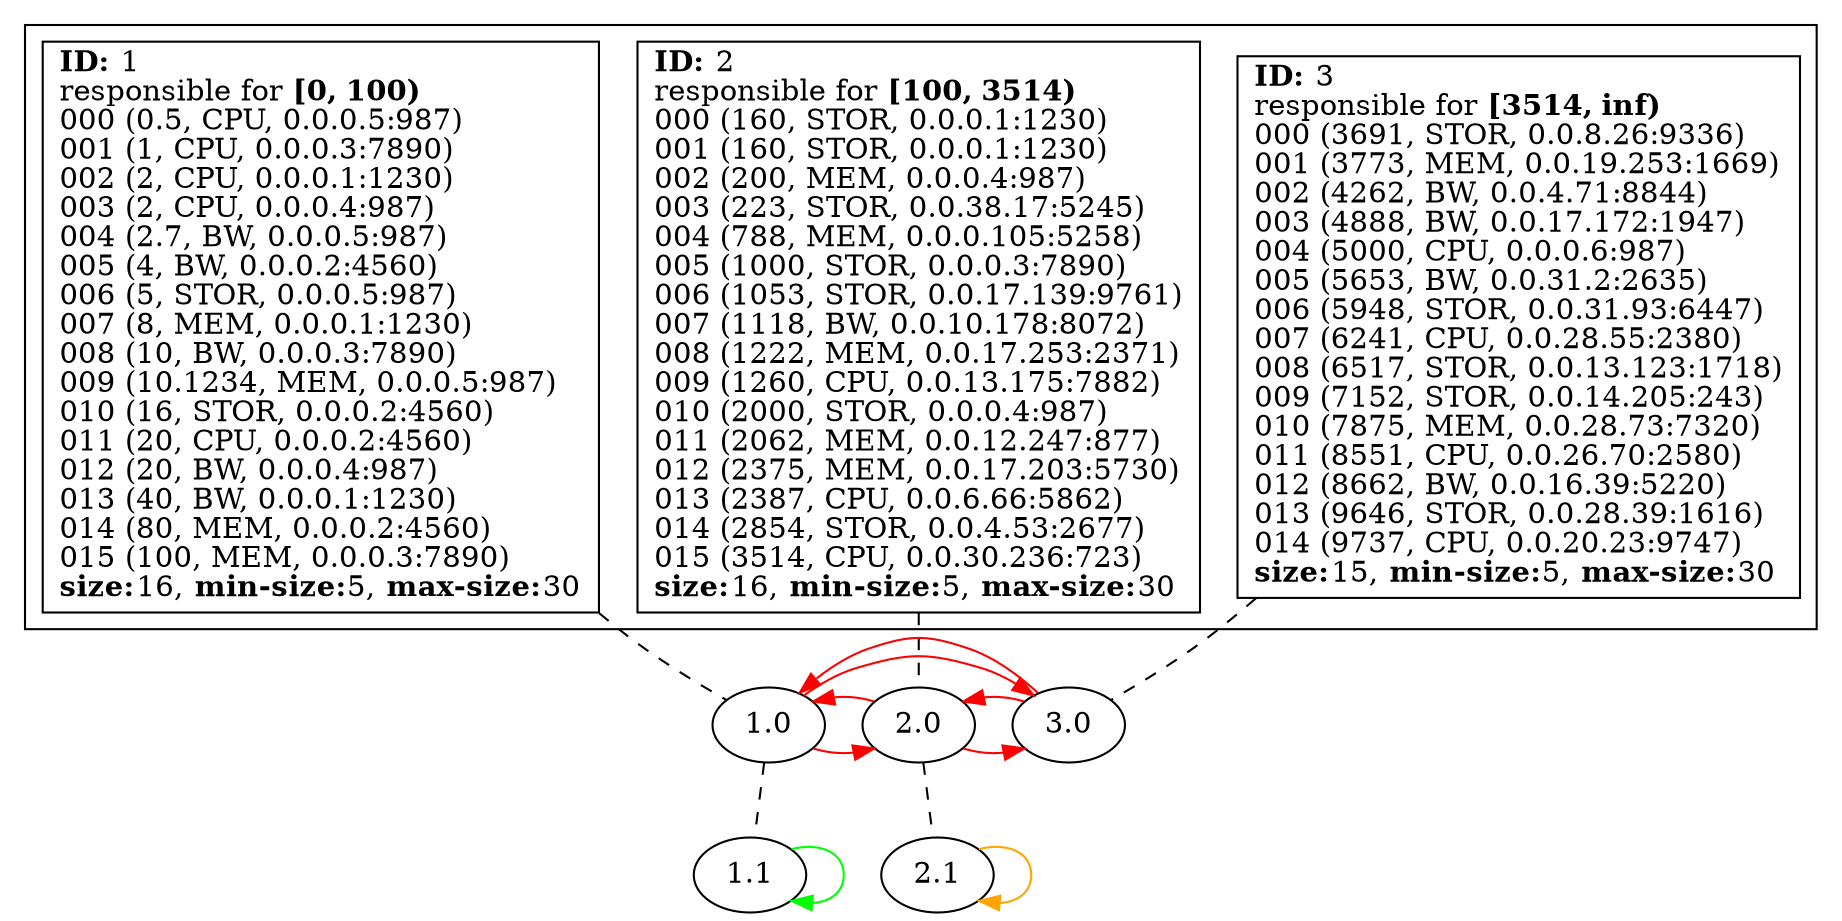 strict
digraph SkipGraph {

	# vertical
	edge [dir=none style=dashed]
	subgraph {
		"1" -> "1.0" -> "1.1"
		}
	subgraph {
		"2" -> "2.0" -> "2.1"
		}
	subgraph {
		"3" -> "3.0"
		}

	# horizontal
	edge [dir=forward, style=solid]
	subgraph cluster_content {
		rank = same
		"1" [shape=box, label=
			<
				<B>ID:</B> 1<BR ALIGN="LEFT"/>
				responsible for <B>[0, 100)</B><BR ALIGN="LEFT"/>
				000 (0.5, CPU, 0.0.0.5:987)<BR ALIGN="LEFT"/>
				001 (1, CPU, 0.0.0.3:7890)<BR ALIGN="LEFT"/>
				002 (2, CPU, 0.0.0.1:1230)<BR ALIGN="LEFT"/>
				003 (2, CPU, 0.0.0.4:987)<BR ALIGN="LEFT"/>
				004 (2.7, BW, 0.0.0.5:987)<BR ALIGN="LEFT"/>
				005 (4, BW, 0.0.0.2:4560)<BR ALIGN="LEFT"/>
				006 (5, STOR, 0.0.0.5:987)<BR ALIGN="LEFT"/>
				007 (8, MEM, 0.0.0.1:1230)<BR ALIGN="LEFT"/>
				008 (10, BW, 0.0.0.3:7890)<BR ALIGN="LEFT"/>
				009 (10.1234, MEM, 0.0.0.5:987)<BR ALIGN="LEFT"/>
				010 (16, STOR, 0.0.0.2:4560)<BR ALIGN="LEFT"/>
				011 (20, CPU, 0.0.0.2:4560)<BR ALIGN="LEFT"/>
				012 (20, BW, 0.0.0.4:987)<BR ALIGN="LEFT"/>
				013 (40, BW, 0.0.0.1:1230)<BR ALIGN="LEFT"/>
				014 (80, MEM, 0.0.0.2:4560)<BR ALIGN="LEFT"/>
				015 (100, MEM, 0.0.0.3:7890)<BR ALIGN="LEFT"/>
			<B>size:</B>16, <B>min-size:</B>5, <B>max-size:</B>30<BR ALIGN="LEFT"/>			>]
		"2" [shape=box, label=
			<
				<B>ID:</B> 2<BR ALIGN="LEFT"/>
				responsible for <B>[100, 3514)</B><BR ALIGN="LEFT"/>
				000 (160, STOR, 0.0.0.1:1230)<BR ALIGN="LEFT"/>
				001 (160, STOR, 0.0.0.1:1230)<BR ALIGN="LEFT"/>
				002 (200, MEM, 0.0.0.4:987)<BR ALIGN="LEFT"/>
				003 (223, STOR, 0.0.38.17:5245)<BR ALIGN="LEFT"/>
				004 (788, MEM, 0.0.0.105:5258)<BR ALIGN="LEFT"/>
				005 (1000, STOR, 0.0.0.3:7890)<BR ALIGN="LEFT"/>
				006 (1053, STOR, 0.0.17.139:9761)<BR ALIGN="LEFT"/>
				007 (1118, BW, 0.0.10.178:8072)<BR ALIGN="LEFT"/>
				008 (1222, MEM, 0.0.17.253:2371)<BR ALIGN="LEFT"/>
				009 (1260, CPU, 0.0.13.175:7882)<BR ALIGN="LEFT"/>
				010 (2000, STOR, 0.0.0.4:987)<BR ALIGN="LEFT"/>
				011 (2062, MEM, 0.0.12.247:877)<BR ALIGN="LEFT"/>
				012 (2375, MEM, 0.0.17.203:5730)<BR ALIGN="LEFT"/>
				013 (2387, CPU, 0.0.6.66:5862)<BR ALIGN="LEFT"/>
				014 (2854, STOR, 0.0.4.53:2677)<BR ALIGN="LEFT"/>
				015 (3514, CPU, 0.0.30.236:723)<BR ALIGN="LEFT"/>
			<B>size:</B>16, <B>min-size:</B>5, <B>max-size:</B>30<BR ALIGN="LEFT"/>			>]
		"3" [shape=box, label=
			<
				<B>ID:</B> 3<BR ALIGN="LEFT"/>
				responsible for <B>[3514, inf)</B><BR ALIGN="LEFT"/>
				000 (3691, STOR, 0.0.8.26:9336)<BR ALIGN="LEFT"/>
				001 (3773, MEM, 0.0.19.253:1669)<BR ALIGN="LEFT"/>
				002 (4262, BW, 0.0.4.71:8844)<BR ALIGN="LEFT"/>
				003 (4888, BW, 0.0.17.172:1947)<BR ALIGN="LEFT"/>
				004 (5000, CPU, 0.0.0.6:987)<BR ALIGN="LEFT"/>
				005 (5653, BW, 0.0.31.2:2635)<BR ALIGN="LEFT"/>
				006 (5948, STOR, 0.0.31.93:6447)<BR ALIGN="LEFT"/>
				007 (6241, CPU, 0.0.28.55:2380)<BR ALIGN="LEFT"/>
				008 (6517, STOR, 0.0.13.123:1718)<BR ALIGN="LEFT"/>
				009 (7152, STOR, 0.0.14.205:243)<BR ALIGN="LEFT"/>
				010 (7875, MEM, 0.0.28.73:7320)<BR ALIGN="LEFT"/>
				011 (8551, CPU, 0.0.26.70:2580)<BR ALIGN="LEFT"/>
				012 (8662, BW, 0.0.16.39:5220)<BR ALIGN="LEFT"/>
				013 (9646, STOR, 0.0.28.39:1616)<BR ALIGN="LEFT"/>
				014 (9737, CPU, 0.0.20.23:9747)<BR ALIGN="LEFT"/>
			<B>size:</B>15, <B>min-size:</B>5, <B>max-size:</B>30<BR ALIGN="LEFT"/>			>]
	}

	edge [color=red]
	subgraph 1 {
		rank = same
		label = "Level 0"
		subgraph {
			"1.0" -> "2.0"
			"1.0" -> "3.0"
		}
		subgraph {
			"2.0" -> "3.0"
			"2.0" -> "1.0"
		}
		subgraph {
			"3.0" -> "1.0"
			"3.0" -> "2.0"
		}
	}

	edge [color=green]
	subgraph 10 {
		rank = same
		label = "Level 1 (0)"
		subgraph {
			"1.1" -> "1.1"
			"1.1" -> "1.1"
		}
	}

	edge [color=orange]
	subgraph 11 {
		rank = same
		label = "Level 1 (1)"
		subgraph {
			"2.1" -> "2.1"
			"2.1" -> "2.1"
		}
	}


}
